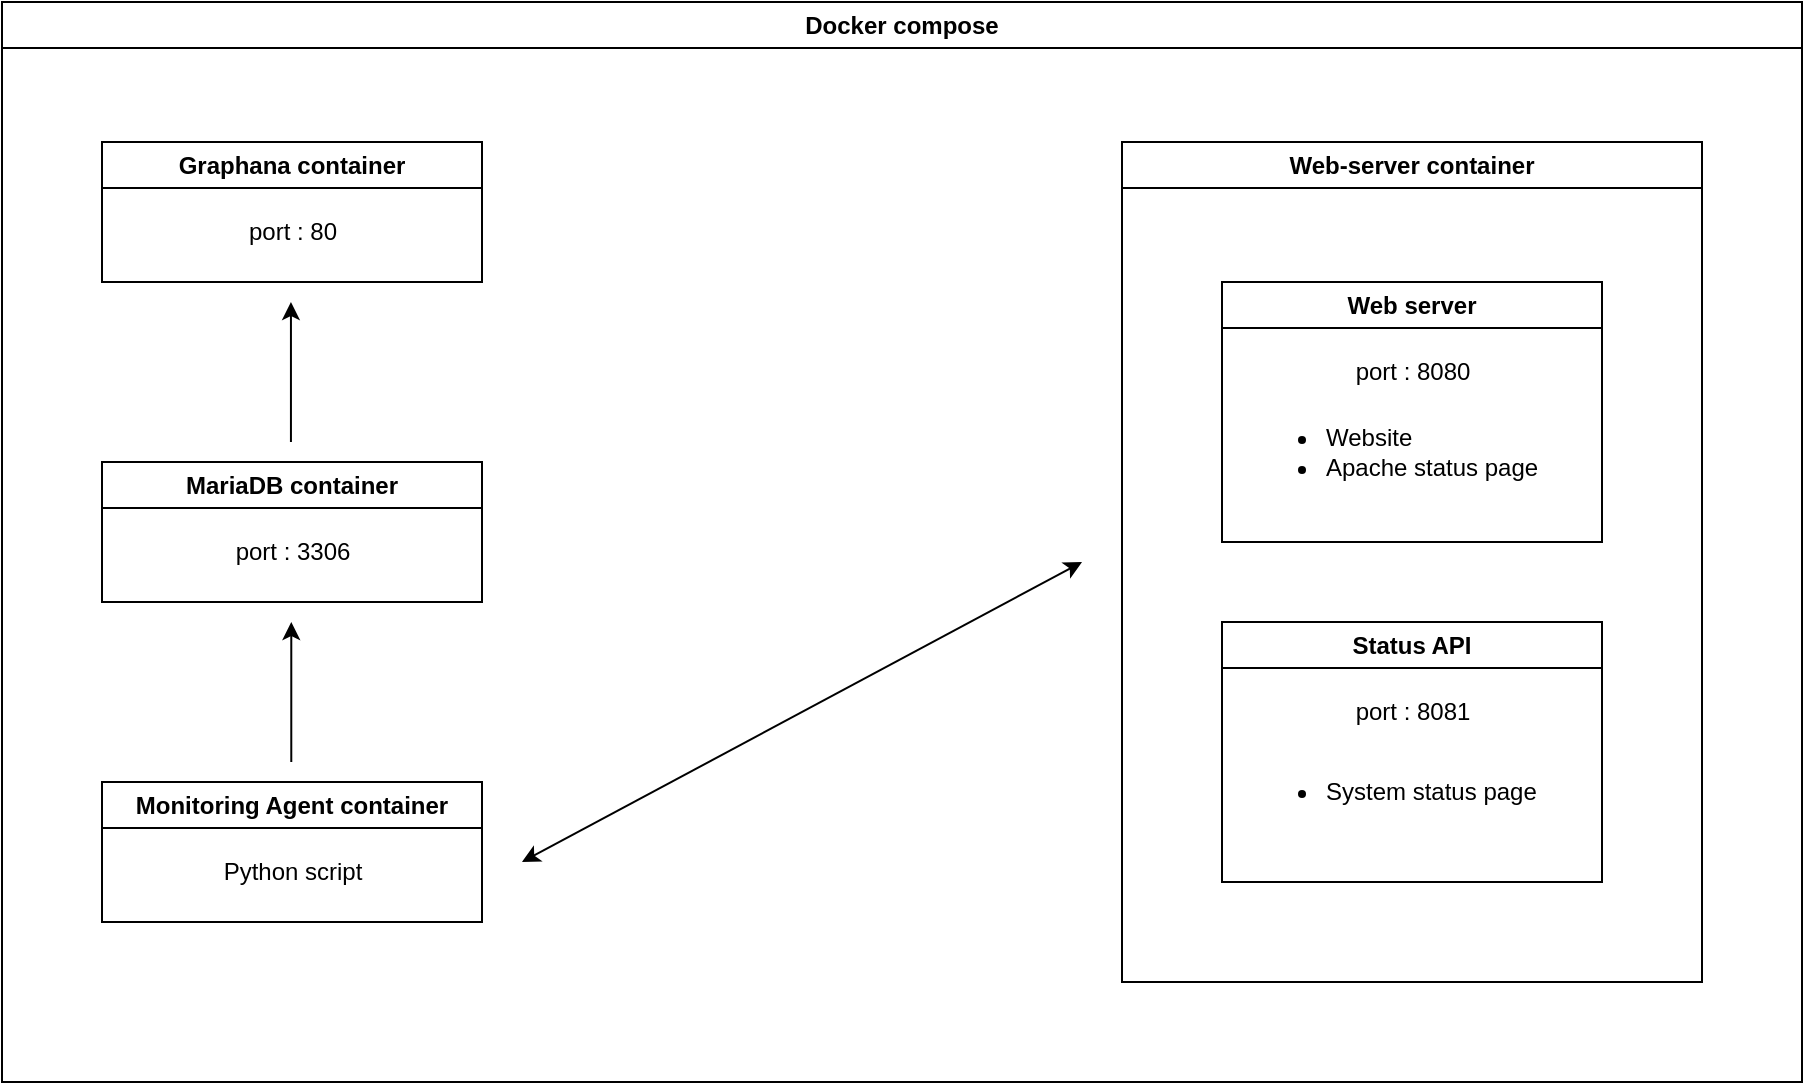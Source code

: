 <mxfile version="24.7.14">
  <diagram id="prtHgNgQTEPvFCAcTncT" name="Page-1">
    <mxGraphModel dx="1157" dy="666" grid="1" gridSize="10" guides="1" tooltips="1" connect="1" arrows="1" fold="1" page="1" pageScale="1" pageWidth="827" pageHeight="1169" math="0" shadow="0">
      <root>
        <mxCell id="0" />
        <mxCell id="1" parent="0" />
        <mxCell id="2Krlndj7j0bMPt4llisJ-2" value="Web-server container" style="swimlane;whiteSpace=wrap;html=1;" vertex="1" parent="1">
          <mxGeometry x="1020" y="80" width="290" height="420" as="geometry" />
        </mxCell>
        <mxCell id="2Krlndj7j0bMPt4llisJ-3" value="Web server" style="swimlane;whiteSpace=wrap;html=1;" vertex="1" parent="2Krlndj7j0bMPt4llisJ-2">
          <mxGeometry x="50" y="70" width="190" height="130" as="geometry">
            <mxRectangle x="70" y="70" width="100" height="30" as="alternateBounds" />
          </mxGeometry>
        </mxCell>
        <mxCell id="2Krlndj7j0bMPt4llisJ-6" value="&lt;ul&gt;&lt;li&gt;Website&lt;/li&gt;&lt;li&gt;Apache status page&lt;br&gt;&lt;/li&gt;&lt;/ul&gt;" style="text;html=1;align=left;verticalAlign=middle;resizable=0;points=[];autosize=1;strokeColor=none;fillColor=none;" vertex="1" parent="2Krlndj7j0bMPt4llisJ-3">
          <mxGeometry x="10" y="50" width="170" height="70" as="geometry" />
        </mxCell>
        <mxCell id="2Krlndj7j0bMPt4llisJ-7" value="port : 8080" style="text;html=1;align=center;verticalAlign=middle;resizable=0;points=[];autosize=1;strokeColor=none;fillColor=none;" vertex="1" parent="2Krlndj7j0bMPt4llisJ-3">
          <mxGeometry x="55" y="30" width="80" height="30" as="geometry" />
        </mxCell>
        <mxCell id="2Krlndj7j0bMPt4llisJ-5" value="Status API" style="swimlane;whiteSpace=wrap;html=1;" vertex="1" parent="2Krlndj7j0bMPt4llisJ-2">
          <mxGeometry x="50" y="240" width="190" height="130" as="geometry" />
        </mxCell>
        <mxCell id="2Krlndj7j0bMPt4llisJ-8" value="port : 8081" style="text;html=1;align=center;verticalAlign=middle;resizable=0;points=[];autosize=1;strokeColor=none;fillColor=none;" vertex="1" parent="2Krlndj7j0bMPt4llisJ-5">
          <mxGeometry x="55" y="30" width="80" height="30" as="geometry" />
        </mxCell>
        <mxCell id="2Krlndj7j0bMPt4llisJ-9" value="&lt;ul&gt;&lt;li&gt;System status page&lt;br&gt;&lt;/li&gt;&lt;/ul&gt;" style="text;html=1;align=left;verticalAlign=middle;resizable=0;points=[];autosize=1;strokeColor=none;fillColor=none;" vertex="1" parent="2Krlndj7j0bMPt4llisJ-5">
          <mxGeometry x="10" y="60" width="170" height="50" as="geometry" />
        </mxCell>
        <mxCell id="2Krlndj7j0bMPt4llisJ-10" value="Graphana container" style="swimlane;whiteSpace=wrap;html=1;" vertex="1" parent="1">
          <mxGeometry x="510" y="80" width="190" height="70" as="geometry">
            <mxRectangle x="70" y="70" width="100" height="30" as="alternateBounds" />
          </mxGeometry>
        </mxCell>
        <mxCell id="2Krlndj7j0bMPt4llisJ-12" value="port : 80" style="text;html=1;align=center;verticalAlign=middle;resizable=0;points=[];autosize=1;strokeColor=none;fillColor=none;" vertex="1" parent="2Krlndj7j0bMPt4llisJ-10">
          <mxGeometry x="60" y="30" width="70" height="30" as="geometry" />
        </mxCell>
        <mxCell id="2Krlndj7j0bMPt4llisJ-13" value="MariaDB container" style="swimlane;whiteSpace=wrap;html=1;" vertex="1" parent="1">
          <mxGeometry x="510" y="240" width="190" height="70" as="geometry">
            <mxRectangle x="70" y="70" width="100" height="30" as="alternateBounds" />
          </mxGeometry>
        </mxCell>
        <mxCell id="2Krlndj7j0bMPt4llisJ-14" value="port : 3306" style="text;html=1;align=center;verticalAlign=middle;resizable=0;points=[];autosize=1;strokeColor=none;fillColor=none;" vertex="1" parent="2Krlndj7j0bMPt4llisJ-13">
          <mxGeometry x="55" y="30" width="80" height="30" as="geometry" />
        </mxCell>
        <mxCell id="2Krlndj7j0bMPt4llisJ-15" value="Monitoring Agent container" style="swimlane;whiteSpace=wrap;html=1;" vertex="1" parent="1">
          <mxGeometry x="510" y="400" width="190" height="70" as="geometry">
            <mxRectangle x="70" y="70" width="100" height="30" as="alternateBounds" />
          </mxGeometry>
        </mxCell>
        <mxCell id="2Krlndj7j0bMPt4llisJ-16" value="Python script" style="text;html=1;align=center;verticalAlign=middle;resizable=0;points=[];autosize=1;strokeColor=none;fillColor=none;" vertex="1" parent="2Krlndj7j0bMPt4llisJ-15">
          <mxGeometry x="50" y="30" width="90" height="30" as="geometry" />
        </mxCell>
        <mxCell id="2Krlndj7j0bMPt4llisJ-17" value="" style="endArrow=classic;startArrow=classic;html=1;rounded=0;" edge="1" parent="1">
          <mxGeometry width="50" height="50" relative="1" as="geometry">
            <mxPoint x="720" y="440" as="sourcePoint" />
            <mxPoint x="1000" y="290" as="targetPoint" />
          </mxGeometry>
        </mxCell>
        <mxCell id="2Krlndj7j0bMPt4llisJ-18" value="" style="endArrow=classic;html=1;rounded=0;" edge="1" parent="1">
          <mxGeometry width="50" height="50" relative="1" as="geometry">
            <mxPoint x="604.64" y="390" as="sourcePoint" />
            <mxPoint x="604.64" y="320" as="targetPoint" />
          </mxGeometry>
        </mxCell>
        <mxCell id="2Krlndj7j0bMPt4llisJ-19" value="" style="endArrow=classic;html=1;rounded=0;" edge="1" parent="1">
          <mxGeometry width="50" height="50" relative="1" as="geometry">
            <mxPoint x="604.47" y="230" as="sourcePoint" />
            <mxPoint x="604.47" y="160" as="targetPoint" />
          </mxGeometry>
        </mxCell>
        <mxCell id="2Krlndj7j0bMPt4llisJ-20" value="Docker compose" style="swimlane;whiteSpace=wrap;html=1;" vertex="1" parent="1">
          <mxGeometry x="460" y="10" width="900" height="540" as="geometry" />
        </mxCell>
      </root>
    </mxGraphModel>
  </diagram>
</mxfile>
